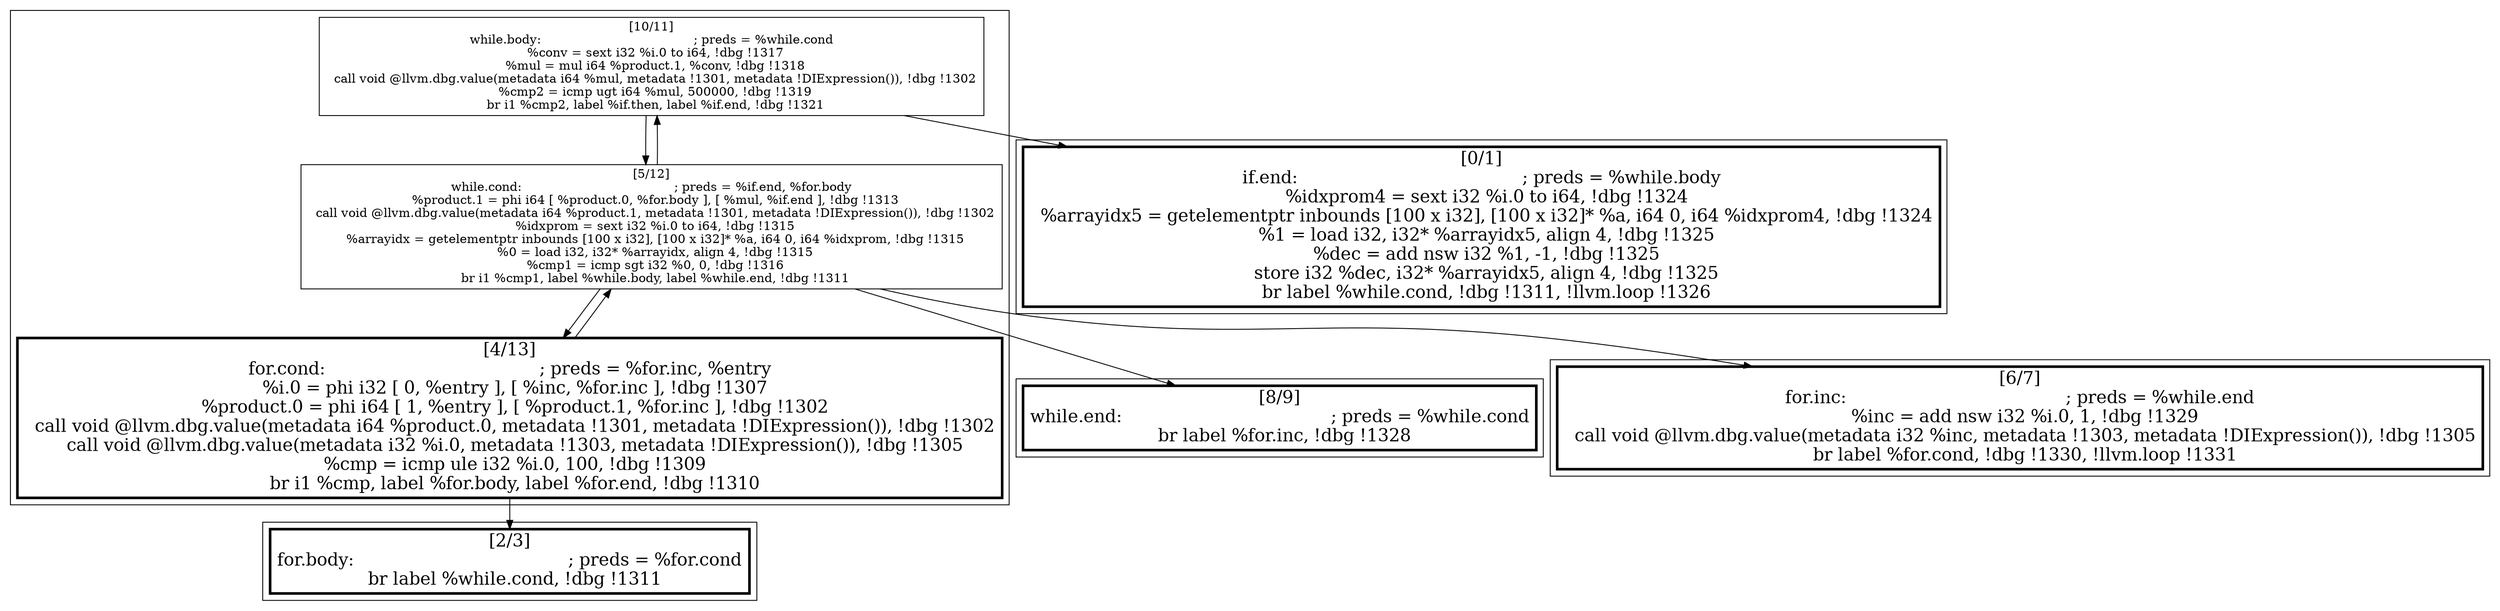 
digraph G {



node101->node103 [ ]
node102->node103 [ ]
node102->node99 [ ]
node101->node98 [ ]
node103->node104 [ ]
node103->node102 [ ]
node103->node101 [ ]
node103->node100 [ ]


subgraph cluster4 {


node104 [penwidth=3.0,fontsize=20,shape=rectangle,label="[8/9]
while.end:                                        ; preds = %while.cond
  br label %for.inc, !dbg !1328
" ]



}

subgraph cluster3 {


node101 [label="[10/11]
while.body:                                       ; preds = %while.cond
  %conv = sext i32 %i.0 to i64, !dbg !1317
  %mul = mul i64 %product.1, %conv, !dbg !1318
  call void @llvm.dbg.value(metadata i64 %mul, metadata !1301, metadata !DIExpression()), !dbg !1302
  %cmp2 = icmp ugt i64 %mul, 500000, !dbg !1319
  br i1 %cmp2, label %if.then, label %if.end, !dbg !1321
",shape=rectangle ]
node103 [label="[5/12]
while.cond:                                       ; preds = %if.end, %for.body
  %product.1 = phi i64 [ %product.0, %for.body ], [ %mul, %if.end ], !dbg !1313
  call void @llvm.dbg.value(metadata i64 %product.1, metadata !1301, metadata !DIExpression()), !dbg !1302
  %idxprom = sext i32 %i.0 to i64, !dbg !1315
  %arrayidx = getelementptr inbounds [100 x i32], [100 x i32]* %a, i64 0, i64 %idxprom, !dbg !1315
  %0 = load i32, i32* %arrayidx, align 4, !dbg !1315
  %cmp1 = icmp sgt i32 %0, 0, !dbg !1316
  br i1 %cmp1, label %while.body, label %while.end, !dbg !1311
",shape=rectangle ]
node102 [penwidth=3.0,fontsize=20,shape=rectangle,label="[4/13]
for.cond:                                         ; preds = %for.inc, %entry
  %i.0 = phi i32 [ 0, %entry ], [ %inc, %for.inc ], !dbg !1307
  %product.0 = phi i64 [ 1, %entry ], [ %product.1, %for.inc ], !dbg !1302
  call void @llvm.dbg.value(metadata i64 %product.0, metadata !1301, metadata !DIExpression()), !dbg !1302
  call void @llvm.dbg.value(metadata i32 %i.0, metadata !1303, metadata !DIExpression()), !dbg !1305
  %cmp = icmp ule i32 %i.0, 100, !dbg !1309
  br i1 %cmp, label %for.body, label %for.end, !dbg !1310
" ]



}

subgraph cluster2 {


node100 [penwidth=3.0,fontsize=20,shape=rectangle,label="[6/7]
for.inc:                                          ; preds = %while.end
  %inc = add nsw i32 %i.0, 1, !dbg !1329
  call void @llvm.dbg.value(metadata i32 %inc, metadata !1303, metadata !DIExpression()), !dbg !1305
  br label %for.cond, !dbg !1330, !llvm.loop !1331
" ]



}

subgraph cluster0 {


node98 [penwidth=3.0,fontsize=20,shape=rectangle,label="[0/1]
if.end:                                           ; preds = %while.body
  %idxprom4 = sext i32 %i.0 to i64, !dbg !1324
  %arrayidx5 = getelementptr inbounds [100 x i32], [100 x i32]* %a, i64 0, i64 %idxprom4, !dbg !1324
  %1 = load i32, i32* %arrayidx5, align 4, !dbg !1325
  %dec = add nsw i32 %1, -1, !dbg !1325
  store i32 %dec, i32* %arrayidx5, align 4, !dbg !1325
  br label %while.cond, !dbg !1311, !llvm.loop !1326
" ]



}

subgraph cluster1 {


node99 [penwidth=3.0,fontsize=20,shape=rectangle,label="[2/3]
for.body:                                         ; preds = %for.cond
  br label %while.cond, !dbg !1311
" ]



}

}
